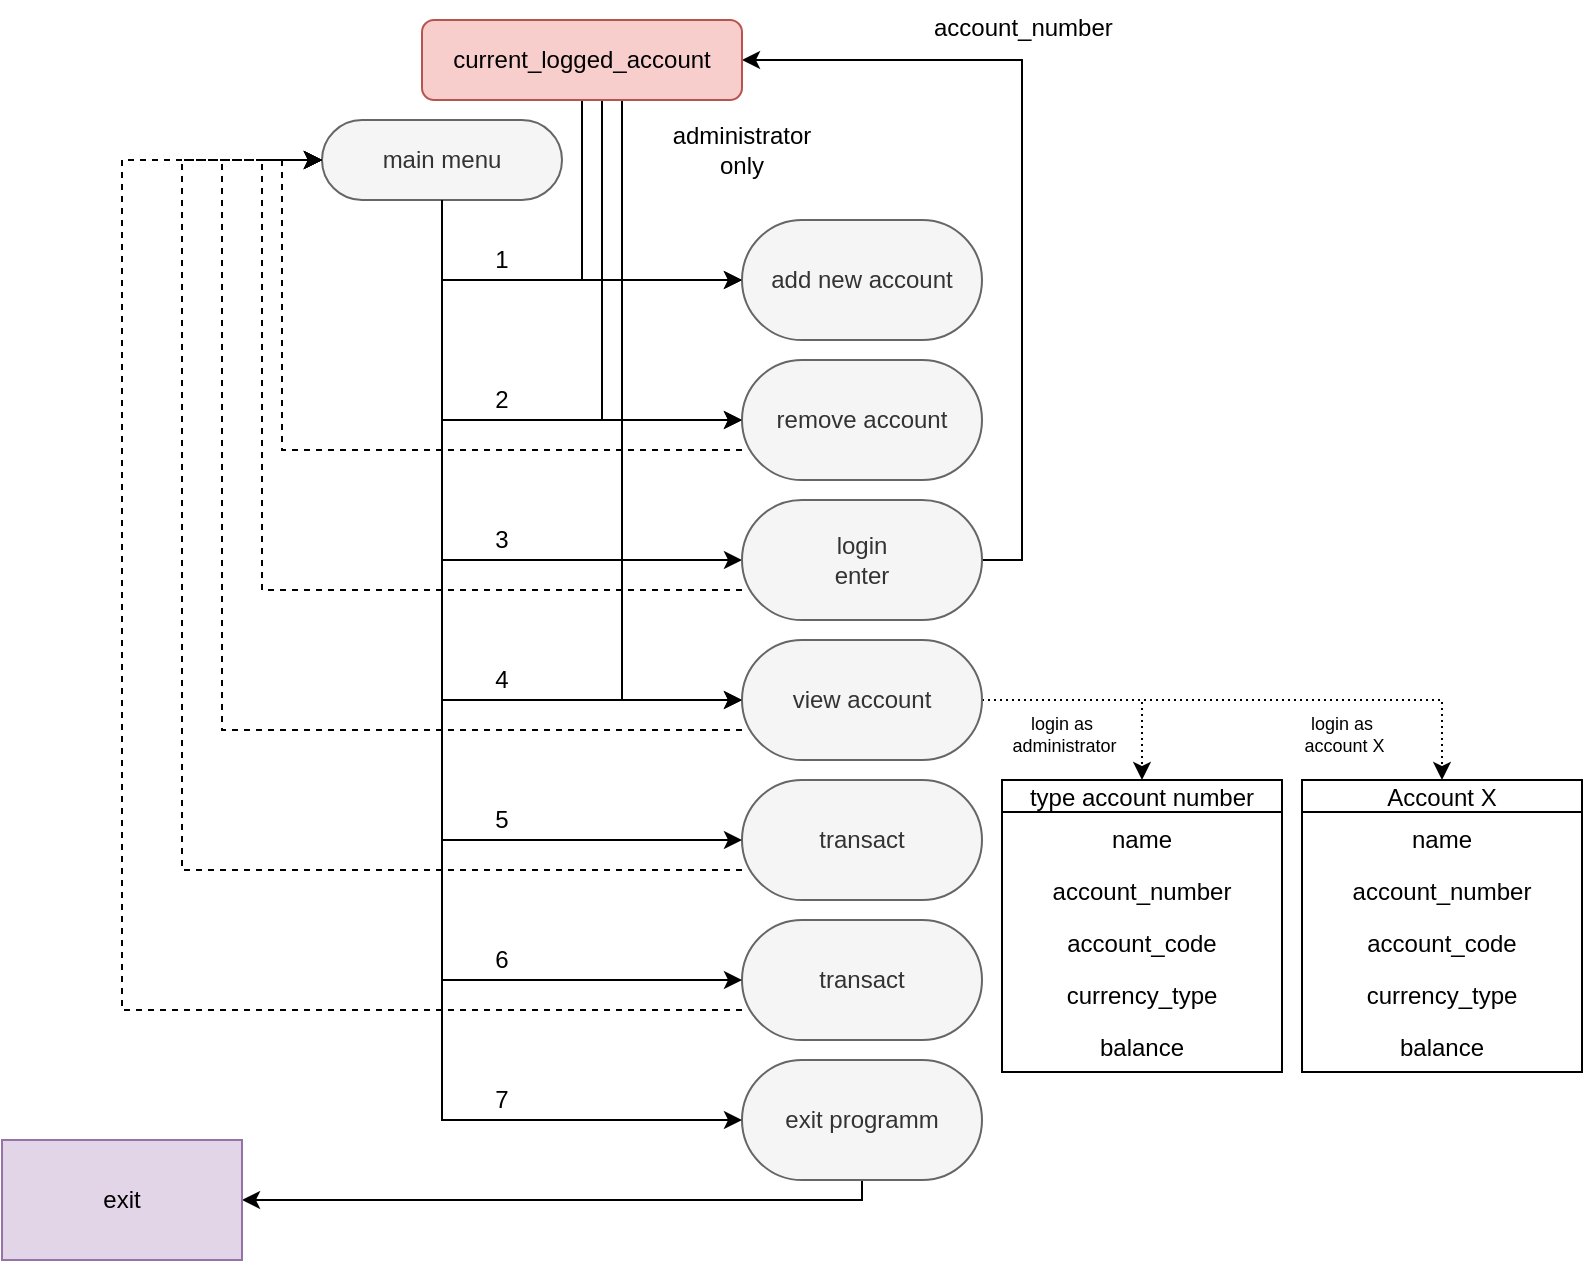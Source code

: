 <mxfile version="14.8.5" type="github">
  <diagram id="C5RBs43oDa-KdzZeNtuy" name="Page-1">
    <mxGraphModel dx="1038" dy="547" grid="1" gridSize="10" guides="1" tooltips="1" connect="1" arrows="1" fold="1" page="1" pageScale="1" pageWidth="827" pageHeight="1169" math="0" shadow="0">
      <root>
        <mxCell id="WIyWlLk6GJQsqaUBKTNV-0" />
        <mxCell id="WIyWlLk6GJQsqaUBKTNV-1" parent="WIyWlLk6GJQsqaUBKTNV-0" />
        <mxCell id="K_HxXHLluWHHXrt_VRoT-6" style="edgeStyle=orthogonalEdgeStyle;rounded=0;orthogonalLoop=1;jettySize=auto;html=1;exitX=0.5;exitY=1;exitDx=0;exitDy=0;entryX=0;entryY=0.5;entryDx=0;entryDy=0;" edge="1" parent="WIyWlLk6GJQsqaUBKTNV-1" source="WIyWlLk6GJQsqaUBKTNV-3" target="K_HxXHLluWHHXrt_VRoT-0">
          <mxGeometry relative="1" as="geometry" />
        </mxCell>
        <mxCell id="K_HxXHLluWHHXrt_VRoT-7" style="edgeStyle=orthogonalEdgeStyle;rounded=0;orthogonalLoop=1;jettySize=auto;html=1;exitX=0.5;exitY=1;exitDx=0;exitDy=0;entryX=0;entryY=0.5;entryDx=0;entryDy=0;" edge="1" parent="WIyWlLk6GJQsqaUBKTNV-1" source="WIyWlLk6GJQsqaUBKTNV-3" target="K_HxXHLluWHHXrt_VRoT-2">
          <mxGeometry relative="1" as="geometry" />
        </mxCell>
        <mxCell id="WIyWlLk6GJQsqaUBKTNV-3" value="main menu" style="rounded=1;whiteSpace=wrap;html=1;fontSize=12;glass=0;strokeWidth=1;shadow=0;fillColor=#f5f5f5;strokeColor=#666666;fontColor=#333333;arcSize=50;" parent="WIyWlLk6GJQsqaUBKTNV-1" vertex="1">
          <mxGeometry x="160" y="180" width="120" height="40" as="geometry" />
        </mxCell>
        <mxCell id="K_HxXHLluWHHXrt_VRoT-0" value="add new account" style="rounded=1;whiteSpace=wrap;html=1;fillColor=#f5f5f5;strokeColor=#666666;fontColor=#333333;shadow=0;strokeWidth=1;glass=0;arcSize=50;" vertex="1" parent="WIyWlLk6GJQsqaUBKTNV-1">
          <mxGeometry x="370" y="230" width="120" height="60" as="geometry" />
        </mxCell>
        <mxCell id="K_HxXHLluWHHXrt_VRoT-37" style="edgeStyle=orthogonalEdgeStyle;rounded=0;orthogonalLoop=1;jettySize=auto;html=1;exitX=0;exitY=0.75;exitDx=0;exitDy=0;dashed=1;entryX=0;entryY=0.5;entryDx=0;entryDy=0;" edge="1" parent="WIyWlLk6GJQsqaUBKTNV-1" source="K_HxXHLluWHHXrt_VRoT-2" target="WIyWlLk6GJQsqaUBKTNV-3">
          <mxGeometry relative="1" as="geometry">
            <mxPoint x="160" y="200" as="targetPoint" />
          </mxGeometry>
        </mxCell>
        <mxCell id="K_HxXHLluWHHXrt_VRoT-2" value="remove account" style="rounded=1;whiteSpace=wrap;html=1;fillColor=#f5f5f5;strokeColor=#666666;fontColor=#333333;shadow=0;strokeWidth=1;glass=0;arcSize=50;" vertex="1" parent="WIyWlLk6GJQsqaUBKTNV-1">
          <mxGeometry x="370" y="300" width="120" height="60" as="geometry" />
        </mxCell>
        <mxCell id="K_HxXHLluWHHXrt_VRoT-8" style="edgeStyle=orthogonalEdgeStyle;rounded=0;orthogonalLoop=1;jettySize=auto;html=1;entryX=0;entryY=0.5;entryDx=0;entryDy=0;exitX=0.5;exitY=1;exitDx=0;exitDy=0;" edge="1" target="K_HxXHLluWHHXrt_VRoT-10" parent="WIyWlLk6GJQsqaUBKTNV-1" source="WIyWlLk6GJQsqaUBKTNV-3">
          <mxGeometry relative="1" as="geometry">
            <mxPoint x="220" y="220" as="sourcePoint" />
          </mxGeometry>
        </mxCell>
        <mxCell id="K_HxXHLluWHHXrt_VRoT-9" style="edgeStyle=orthogonalEdgeStyle;rounded=0;orthogonalLoop=1;jettySize=auto;html=1;exitX=0.5;exitY=1;exitDx=0;exitDy=0;entryX=0;entryY=0.5;entryDx=0;entryDy=0;" edge="1" target="K_HxXHLluWHHXrt_VRoT-11" parent="WIyWlLk6GJQsqaUBKTNV-1" source="WIyWlLk6GJQsqaUBKTNV-3">
          <mxGeometry relative="1" as="geometry">
            <mxPoint x="220" y="370" as="sourcePoint" />
          </mxGeometry>
        </mxCell>
        <mxCell id="K_HxXHLluWHHXrt_VRoT-25" style="edgeStyle=orthogonalEdgeStyle;rounded=0;orthogonalLoop=1;jettySize=auto;html=1;exitX=1;exitY=0.5;exitDx=0;exitDy=0;entryX=1;entryY=0.5;entryDx=0;entryDy=0;" edge="1" parent="WIyWlLk6GJQsqaUBKTNV-1" source="K_HxXHLluWHHXrt_VRoT-10" target="K_HxXHLluWHHXrt_VRoT-20">
          <mxGeometry relative="1" as="geometry" />
        </mxCell>
        <mxCell id="K_HxXHLluWHHXrt_VRoT-36" style="edgeStyle=orthogonalEdgeStyle;rounded=0;orthogonalLoop=1;jettySize=auto;html=1;exitX=0;exitY=0.75;exitDx=0;exitDy=0;entryX=0;entryY=0.5;entryDx=0;entryDy=0;dashed=1;" edge="1" parent="WIyWlLk6GJQsqaUBKTNV-1" source="K_HxXHLluWHHXrt_VRoT-10" target="WIyWlLk6GJQsqaUBKTNV-3">
          <mxGeometry relative="1" as="geometry">
            <Array as="points">
              <mxPoint x="130" y="415" />
              <mxPoint x="130" y="200" />
            </Array>
          </mxGeometry>
        </mxCell>
        <mxCell id="K_HxXHLluWHHXrt_VRoT-10" value="login&lt;br&gt;enter" style="rounded=1;whiteSpace=wrap;html=1;fillColor=#f5f5f5;strokeColor=#666666;fontColor=#333333;shadow=0;strokeWidth=1;glass=0;arcSize=50;" vertex="1" parent="WIyWlLk6GJQsqaUBKTNV-1">
          <mxGeometry x="370" y="370" width="120" height="60" as="geometry" />
        </mxCell>
        <mxCell id="K_HxXHLluWHHXrt_VRoT-38" style="edgeStyle=orthogonalEdgeStyle;rounded=0;orthogonalLoop=1;jettySize=auto;html=1;exitX=0;exitY=0.75;exitDx=0;exitDy=0;entryX=0;entryY=0.5;entryDx=0;entryDy=0;dashed=1;" edge="1" parent="WIyWlLk6GJQsqaUBKTNV-1" source="K_HxXHLluWHHXrt_VRoT-11" target="WIyWlLk6GJQsqaUBKTNV-3">
          <mxGeometry relative="1" as="geometry">
            <Array as="points">
              <mxPoint x="110" y="485" />
              <mxPoint x="110" y="200" />
            </Array>
          </mxGeometry>
        </mxCell>
        <mxCell id="K_HxXHLluWHHXrt_VRoT-51" style="edgeStyle=orthogonalEdgeStyle;rounded=0;orthogonalLoop=1;jettySize=auto;html=1;exitX=1;exitY=0.5;exitDx=0;exitDy=0;entryX=0.5;entryY=0;entryDx=0;entryDy=0;dashed=1;dashPattern=1 2;" edge="1" parent="WIyWlLk6GJQsqaUBKTNV-1" source="K_HxXHLluWHHXrt_VRoT-11" target="K_HxXHLluWHHXrt_VRoT-45">
          <mxGeometry relative="1" as="geometry" />
        </mxCell>
        <mxCell id="K_HxXHLluWHHXrt_VRoT-66" style="edgeStyle=orthogonalEdgeStyle;rounded=0;orthogonalLoop=1;jettySize=auto;html=1;exitX=1;exitY=0.5;exitDx=0;exitDy=0;entryX=0.5;entryY=0;entryDx=0;entryDy=0;dashed=1;dashPattern=1 2;" edge="1" parent="WIyWlLk6GJQsqaUBKTNV-1" source="K_HxXHLluWHHXrt_VRoT-11" target="K_HxXHLluWHHXrt_VRoT-67">
          <mxGeometry relative="1" as="geometry">
            <mxPoint x="670" y="520.0" as="targetPoint" />
          </mxGeometry>
        </mxCell>
        <mxCell id="K_HxXHLluWHHXrt_VRoT-11" value="view account" style="rounded=1;whiteSpace=wrap;html=1;fillColor=#f5f5f5;strokeColor=#666666;fontColor=#333333;shadow=0;strokeWidth=1;glass=0;arcSize=50;" vertex="1" parent="WIyWlLk6GJQsqaUBKTNV-1">
          <mxGeometry x="370" y="440" width="120" height="60" as="geometry" />
        </mxCell>
        <mxCell id="K_HxXHLluWHHXrt_VRoT-39" style="edgeStyle=orthogonalEdgeStyle;rounded=0;orthogonalLoop=1;jettySize=auto;html=1;exitX=0;exitY=0.75;exitDx=0;exitDy=0;dashed=1;" edge="1" parent="WIyWlLk6GJQsqaUBKTNV-1" source="K_HxXHLluWHHXrt_VRoT-13">
          <mxGeometry relative="1" as="geometry">
            <mxPoint x="160" y="200" as="targetPoint" />
            <Array as="points">
              <mxPoint x="90" y="555" />
              <mxPoint x="90" y="200" />
            </Array>
          </mxGeometry>
        </mxCell>
        <mxCell id="K_HxXHLluWHHXrt_VRoT-13" value="transact" style="rounded=1;whiteSpace=wrap;html=1;fillColor=#f5f5f5;strokeColor=#666666;fontColor=#333333;shadow=0;strokeWidth=1;glass=0;arcSize=50;" vertex="1" parent="WIyWlLk6GJQsqaUBKTNV-1">
          <mxGeometry x="370" y="510" width="120" height="60" as="geometry" />
        </mxCell>
        <mxCell id="K_HxXHLluWHHXrt_VRoT-14" style="edgeStyle=orthogonalEdgeStyle;rounded=0;orthogonalLoop=1;jettySize=auto;html=1;exitX=0.5;exitY=1;exitDx=0;exitDy=0;entryX=0;entryY=0.5;entryDx=0;entryDy=0;" edge="1" target="K_HxXHLluWHHXrt_VRoT-13" parent="WIyWlLk6GJQsqaUBKTNV-1">
          <mxGeometry relative="1" as="geometry">
            <mxPoint x="220" y="290" as="sourcePoint" />
            <Array as="points">
              <mxPoint x="220" y="540" />
            </Array>
          </mxGeometry>
        </mxCell>
        <mxCell id="K_HxXHLluWHHXrt_VRoT-15" value="1" style="text;html=1;strokeColor=none;fillColor=none;align=center;verticalAlign=middle;whiteSpace=wrap;rounded=0;" vertex="1" parent="WIyWlLk6GJQsqaUBKTNV-1">
          <mxGeometry x="230" y="240" width="40" height="20" as="geometry" />
        </mxCell>
        <mxCell id="K_HxXHLluWHHXrt_VRoT-16" value="2" style="text;html=1;strokeColor=none;fillColor=none;align=center;verticalAlign=middle;whiteSpace=wrap;rounded=0;" vertex="1" parent="WIyWlLk6GJQsqaUBKTNV-1">
          <mxGeometry x="230" y="310" width="40" height="20" as="geometry" />
        </mxCell>
        <mxCell id="K_HxXHLluWHHXrt_VRoT-17" value="3" style="text;html=1;strokeColor=none;fillColor=none;align=center;verticalAlign=middle;whiteSpace=wrap;rounded=0;" vertex="1" parent="WIyWlLk6GJQsqaUBKTNV-1">
          <mxGeometry x="230" y="380" width="40" height="20" as="geometry" />
        </mxCell>
        <mxCell id="K_HxXHLluWHHXrt_VRoT-18" value="4" style="text;html=1;strokeColor=none;fillColor=none;align=center;verticalAlign=middle;whiteSpace=wrap;rounded=0;" vertex="1" parent="WIyWlLk6GJQsqaUBKTNV-1">
          <mxGeometry x="230" y="450" width="40" height="20" as="geometry" />
        </mxCell>
        <mxCell id="K_HxXHLluWHHXrt_VRoT-19" value="5" style="text;html=1;strokeColor=none;fillColor=none;align=center;verticalAlign=middle;whiteSpace=wrap;rounded=0;" vertex="1" parent="WIyWlLk6GJQsqaUBKTNV-1">
          <mxGeometry x="230" y="520" width="40" height="20" as="geometry" />
        </mxCell>
        <mxCell id="K_HxXHLluWHHXrt_VRoT-21" style="edgeStyle=orthogonalEdgeStyle;rounded=0;orthogonalLoop=1;jettySize=auto;html=1;exitX=0.5;exitY=1;exitDx=0;exitDy=0;entryX=0;entryY=0.5;entryDx=0;entryDy=0;" edge="1" parent="WIyWlLk6GJQsqaUBKTNV-1" source="K_HxXHLluWHHXrt_VRoT-20" target="K_HxXHLluWHHXrt_VRoT-0">
          <mxGeometry relative="1" as="geometry" />
        </mxCell>
        <mxCell id="K_HxXHLluWHHXrt_VRoT-23" style="edgeStyle=orthogonalEdgeStyle;rounded=0;orthogonalLoop=1;jettySize=auto;html=1;exitX=0.5;exitY=1;exitDx=0;exitDy=0;entryX=0;entryY=0.5;entryDx=0;entryDy=0;" edge="1" parent="WIyWlLk6GJQsqaUBKTNV-1" source="K_HxXHLluWHHXrt_VRoT-20" target="K_HxXHLluWHHXrt_VRoT-2">
          <mxGeometry relative="1" as="geometry">
            <Array as="points">
              <mxPoint x="300" y="170" />
              <mxPoint x="300" y="330" />
            </Array>
          </mxGeometry>
        </mxCell>
        <mxCell id="K_HxXHLluWHHXrt_VRoT-58" style="edgeStyle=orthogonalEdgeStyle;rounded=0;orthogonalLoop=1;jettySize=auto;html=1;exitX=0.5;exitY=1;exitDx=0;exitDy=0;entryX=0;entryY=0.5;entryDx=0;entryDy=0;" edge="1" parent="WIyWlLk6GJQsqaUBKTNV-1" source="K_HxXHLluWHHXrt_VRoT-20" target="K_HxXHLluWHHXrt_VRoT-11">
          <mxGeometry relative="1" as="geometry">
            <Array as="points">
              <mxPoint x="310" y="170" />
              <mxPoint x="310" y="470" />
            </Array>
          </mxGeometry>
        </mxCell>
        <mxCell id="K_HxXHLluWHHXrt_VRoT-20" value="current_logged_account" style="rounded=1;whiteSpace=wrap;html=1;fontSize=12;glass=0;strokeWidth=1;shadow=0;fillColor=#f8cecc;strokeColor=#b85450;" vertex="1" parent="WIyWlLk6GJQsqaUBKTNV-1">
          <mxGeometry x="210" y="130" width="160" height="40" as="geometry" />
        </mxCell>
        <mxCell id="K_HxXHLluWHHXrt_VRoT-22" value="administrator&lt;br&gt;only" style="text;html=1;strokeColor=none;fillColor=none;align=center;verticalAlign=middle;whiteSpace=wrap;rounded=0;" vertex="1" parent="WIyWlLk6GJQsqaUBKTNV-1">
          <mxGeometry x="330" y="180" width="80" height="30" as="geometry" />
        </mxCell>
        <mxCell id="K_HxXHLluWHHXrt_VRoT-40" style="edgeStyle=orthogonalEdgeStyle;rounded=0;orthogonalLoop=1;jettySize=auto;html=1;exitX=0;exitY=0.75;exitDx=0;exitDy=0;dashed=1;entryX=0;entryY=0.5;entryDx=0;entryDy=0;" edge="1" parent="WIyWlLk6GJQsqaUBKTNV-1" source="K_HxXHLluWHHXrt_VRoT-29" target="WIyWlLk6GJQsqaUBKTNV-3">
          <mxGeometry relative="1" as="geometry">
            <mxPoint x="50" y="197.333" as="targetPoint" />
            <Array as="points">
              <mxPoint x="60" y="625" />
              <mxPoint x="60" y="200" />
            </Array>
          </mxGeometry>
        </mxCell>
        <mxCell id="K_HxXHLluWHHXrt_VRoT-29" value="transact" style="rounded=1;whiteSpace=wrap;html=1;fillColor=#f5f5f5;strokeColor=#666666;fontColor=#333333;shadow=0;strokeWidth=1;glass=0;arcSize=50;" vertex="1" parent="WIyWlLk6GJQsqaUBKTNV-1">
          <mxGeometry x="370" y="580" width="120" height="60" as="geometry" />
        </mxCell>
        <mxCell id="K_HxXHLluWHHXrt_VRoT-30" style="edgeStyle=orthogonalEdgeStyle;rounded=0;orthogonalLoop=1;jettySize=auto;html=1;exitX=0.5;exitY=1;exitDx=0;exitDy=0;entryX=0;entryY=0.5;entryDx=0;entryDy=0;" edge="1" target="K_HxXHLluWHHXrt_VRoT-29" parent="WIyWlLk6GJQsqaUBKTNV-1">
          <mxGeometry relative="1" as="geometry">
            <mxPoint x="220" y="360" as="sourcePoint" />
            <Array as="points">
              <mxPoint x="220" y="610" />
            </Array>
          </mxGeometry>
        </mxCell>
        <mxCell id="K_HxXHLluWHHXrt_VRoT-55" style="edgeStyle=orthogonalEdgeStyle;rounded=0;orthogonalLoop=1;jettySize=auto;html=1;exitX=0.5;exitY=1;exitDx=0;exitDy=0;entryX=1;entryY=0.5;entryDx=0;entryDy=0;" edge="1" parent="WIyWlLk6GJQsqaUBKTNV-1" source="K_HxXHLluWHHXrt_VRoT-31" target="K_HxXHLluWHHXrt_VRoT-56">
          <mxGeometry relative="1" as="geometry">
            <mxPoint x="190" y="750.0" as="targetPoint" />
            <Array as="points">
              <mxPoint x="430" y="720" />
              <mxPoint x="120" y="720" />
            </Array>
          </mxGeometry>
        </mxCell>
        <mxCell id="K_HxXHLluWHHXrt_VRoT-31" value="exit programm" style="rounded=1;whiteSpace=wrap;html=1;fillColor=#f5f5f5;strokeColor=#666666;fontColor=#333333;shadow=0;strokeWidth=1;glass=0;arcSize=50;" vertex="1" parent="WIyWlLk6GJQsqaUBKTNV-1">
          <mxGeometry x="370" y="650" width="120" height="60" as="geometry" />
        </mxCell>
        <mxCell id="K_HxXHLluWHHXrt_VRoT-32" style="edgeStyle=orthogonalEdgeStyle;rounded=0;orthogonalLoop=1;jettySize=auto;html=1;exitX=0.5;exitY=1;exitDx=0;exitDy=0;entryX=0;entryY=0.5;entryDx=0;entryDy=0;" edge="1" target="K_HxXHLluWHHXrt_VRoT-31" parent="WIyWlLk6GJQsqaUBKTNV-1">
          <mxGeometry relative="1" as="geometry">
            <mxPoint x="220" y="430" as="sourcePoint" />
            <Array as="points">
              <mxPoint x="220" y="680" />
            </Array>
          </mxGeometry>
        </mxCell>
        <mxCell id="K_HxXHLluWHHXrt_VRoT-33" value="6" style="text;html=1;strokeColor=none;fillColor=none;align=center;verticalAlign=middle;whiteSpace=wrap;rounded=0;" vertex="1" parent="WIyWlLk6GJQsqaUBKTNV-1">
          <mxGeometry x="230" y="590" width="40" height="20" as="geometry" />
        </mxCell>
        <mxCell id="K_HxXHLluWHHXrt_VRoT-34" value="7" style="text;html=1;strokeColor=none;fillColor=none;align=center;verticalAlign=middle;whiteSpace=wrap;rounded=0;" vertex="1" parent="WIyWlLk6GJQsqaUBKTNV-1">
          <mxGeometry x="230" y="660" width="40" height="20" as="geometry" />
        </mxCell>
        <mxCell id="K_HxXHLluWHHXrt_VRoT-45" value="type account number" style="swimlane;fontStyle=0;childLayout=stackLayout;horizontal=1;startSize=16;fillColor=none;horizontalStack=0;resizeParent=1;resizeParentMax=0;resizeLast=0;collapsible=1;marginBottom=0;align=center;" vertex="1" parent="WIyWlLk6GJQsqaUBKTNV-1">
          <mxGeometry x="500" y="510" width="140" height="146" as="geometry">
            <mxRectangle x="500" y="510" width="80" height="20" as="alternateBounds" />
          </mxGeometry>
        </mxCell>
        <mxCell id="K_HxXHLluWHHXrt_VRoT-46" value="name" style="text;strokeColor=none;fillColor=none;align=center;verticalAlign=top;spacingLeft=4;spacingRight=4;overflow=hidden;rotatable=0;points=[[0,0.5],[1,0.5]];portConstraint=eastwest;" vertex="1" parent="K_HxXHLluWHHXrt_VRoT-45">
          <mxGeometry y="16" width="140" height="26" as="geometry" />
        </mxCell>
        <mxCell id="K_HxXHLluWHHXrt_VRoT-47" value="account_number" style="text;strokeColor=none;fillColor=none;align=center;verticalAlign=top;spacingLeft=4;spacingRight=4;overflow=hidden;rotatable=0;points=[[0,0.5],[1,0.5]];portConstraint=eastwest;" vertex="1" parent="K_HxXHLluWHHXrt_VRoT-45">
          <mxGeometry y="42" width="140" height="26" as="geometry" />
        </mxCell>
        <mxCell id="K_HxXHLluWHHXrt_VRoT-48" value="account_code" style="text;strokeColor=none;fillColor=none;align=center;verticalAlign=top;spacingLeft=4;spacingRight=4;overflow=hidden;rotatable=0;points=[[0,0.5],[1,0.5]];portConstraint=eastwest;" vertex="1" parent="K_HxXHLluWHHXrt_VRoT-45">
          <mxGeometry y="68" width="140" height="26" as="geometry" />
        </mxCell>
        <mxCell id="K_HxXHLluWHHXrt_VRoT-49" value="currency_type" style="text;strokeColor=none;fillColor=none;align=center;verticalAlign=top;spacingLeft=4;spacingRight=4;overflow=hidden;rotatable=0;points=[[0,0.5],[1,0.5]];portConstraint=eastwest;" vertex="1" parent="K_HxXHLluWHHXrt_VRoT-45">
          <mxGeometry y="94" width="140" height="26" as="geometry" />
        </mxCell>
        <mxCell id="K_HxXHLluWHHXrt_VRoT-50" value="balance" style="text;strokeColor=none;fillColor=none;align=center;verticalAlign=top;spacingLeft=4;spacingRight=4;overflow=hidden;rotatable=0;points=[[0,0.5],[1,0.5]];portConstraint=eastwest;" vertex="1" parent="K_HxXHLluWHHXrt_VRoT-45">
          <mxGeometry y="120" width="140" height="26" as="geometry" />
        </mxCell>
        <mxCell id="K_HxXHLluWHHXrt_VRoT-54" value="account_number" style="text;strokeColor=none;fillColor=none;align=left;verticalAlign=top;spacingLeft=4;spacingRight=4;overflow=hidden;rotatable=0;points=[[0,0.5],[1,0.5]];portConstraint=eastwest;" vertex="1" parent="WIyWlLk6GJQsqaUBKTNV-1">
          <mxGeometry x="460" y="120" width="140" height="26" as="geometry" />
        </mxCell>
        <mxCell id="K_HxXHLluWHHXrt_VRoT-56" value="exit" style="rounded=0;whiteSpace=wrap;html=1;fillColor=#e1d5e7;strokeColor=#9673a6;" vertex="1" parent="WIyWlLk6GJQsqaUBKTNV-1">
          <mxGeometry y="690" width="120" height="60" as="geometry" />
        </mxCell>
        <mxCell id="K_HxXHLluWHHXrt_VRoT-52" value="login as&#xa; administrator" style="text;strokeColor=none;fillColor=none;align=center;verticalAlign=top;spacingLeft=4;spacingRight=4;overflow=hidden;rotatable=0;points=[[0,0.5],[1,0.5]];portConstraint=eastwest;fontSize=9;" vertex="1" parent="WIyWlLk6GJQsqaUBKTNV-1">
          <mxGeometry x="480" y="470" width="100" height="40" as="geometry" />
        </mxCell>
        <mxCell id="K_HxXHLluWHHXrt_VRoT-67" value="Account X" style="swimlane;fontStyle=0;childLayout=stackLayout;horizontal=1;startSize=16;fillColor=none;horizontalStack=0;resizeParent=1;resizeParentMax=0;resizeLast=0;collapsible=1;marginBottom=0;align=center;" vertex="1" parent="WIyWlLk6GJQsqaUBKTNV-1">
          <mxGeometry x="650" y="510" width="140" height="146" as="geometry">
            <mxRectangle x="500" y="510" width="80" height="20" as="alternateBounds" />
          </mxGeometry>
        </mxCell>
        <mxCell id="K_HxXHLluWHHXrt_VRoT-68" value="name" style="text;strokeColor=none;fillColor=none;align=center;verticalAlign=top;spacingLeft=4;spacingRight=4;overflow=hidden;rotatable=0;points=[[0,0.5],[1,0.5]];portConstraint=eastwest;" vertex="1" parent="K_HxXHLluWHHXrt_VRoT-67">
          <mxGeometry y="16" width="140" height="26" as="geometry" />
        </mxCell>
        <mxCell id="K_HxXHLluWHHXrt_VRoT-69" value="account_number" style="text;strokeColor=none;fillColor=none;align=center;verticalAlign=top;spacingLeft=4;spacingRight=4;overflow=hidden;rotatable=0;points=[[0,0.5],[1,0.5]];portConstraint=eastwest;" vertex="1" parent="K_HxXHLluWHHXrt_VRoT-67">
          <mxGeometry y="42" width="140" height="26" as="geometry" />
        </mxCell>
        <mxCell id="K_HxXHLluWHHXrt_VRoT-70" value="account_code" style="text;strokeColor=none;fillColor=none;align=center;verticalAlign=top;spacingLeft=4;spacingRight=4;overflow=hidden;rotatable=0;points=[[0,0.5],[1,0.5]];portConstraint=eastwest;" vertex="1" parent="K_HxXHLluWHHXrt_VRoT-67">
          <mxGeometry y="68" width="140" height="26" as="geometry" />
        </mxCell>
        <mxCell id="K_HxXHLluWHHXrt_VRoT-71" value="currency_type" style="text;strokeColor=none;fillColor=none;align=center;verticalAlign=top;spacingLeft=4;spacingRight=4;overflow=hidden;rotatable=0;points=[[0,0.5],[1,0.5]];portConstraint=eastwest;" vertex="1" parent="K_HxXHLluWHHXrt_VRoT-67">
          <mxGeometry y="94" width="140" height="26" as="geometry" />
        </mxCell>
        <mxCell id="K_HxXHLluWHHXrt_VRoT-72" value="balance" style="text;strokeColor=none;fillColor=none;align=center;verticalAlign=top;spacingLeft=4;spacingRight=4;overflow=hidden;rotatable=0;points=[[0,0.5],[1,0.5]];portConstraint=eastwest;" vertex="1" parent="K_HxXHLluWHHXrt_VRoT-67">
          <mxGeometry y="120" width="140" height="26" as="geometry" />
        </mxCell>
        <mxCell id="K_HxXHLluWHHXrt_VRoT-74" value="login as&#xa; account X" style="text;strokeColor=none;fillColor=none;align=center;verticalAlign=top;spacingLeft=4;spacingRight=4;overflow=hidden;rotatable=0;points=[[0,0.5],[1,0.5]];portConstraint=eastwest;fontSize=9;" vertex="1" parent="WIyWlLk6GJQsqaUBKTNV-1">
          <mxGeometry x="620" y="470" width="100" height="40" as="geometry" />
        </mxCell>
      </root>
    </mxGraphModel>
  </diagram>
</mxfile>
